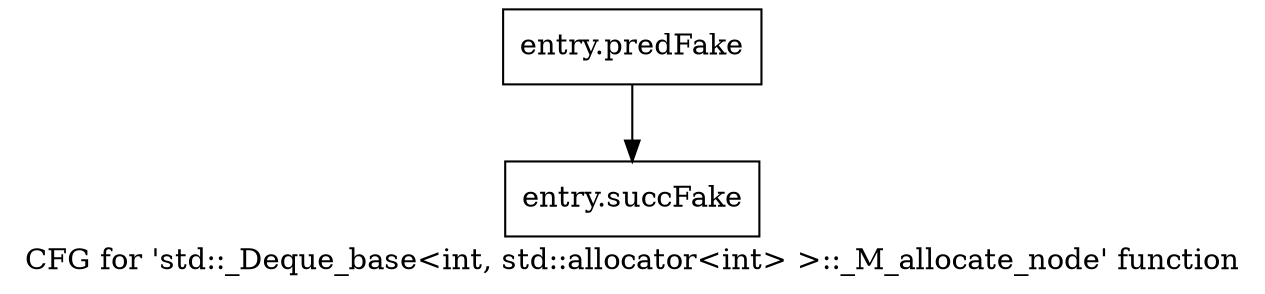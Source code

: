 digraph "CFG for 'std::_Deque_base\<int, std::allocator\<int\> \>::_M_allocate_node' function" {
	label="CFG for 'std::_Deque_base\<int, std::allocator\<int\> \>::_M_allocate_node' function";

	Node0x49e7e40 [shape=record,filename="",linenumber="",label="{entry.predFake}"];
	Node0x49e7e40 -> Node0x4a25560[ callList="" memoryops="" filename="/proj/xbuilds/2019.2_0801_1/installs/lin64/Vivado/HEAD/tps/lnx64/gcc-6.2.0/lib/gcc/x86_64-pc-linux-gnu/6.2.0/../../../../include/c++/6.2.0/bits/stl_deque.h"];
	Node0x4a25560 [shape=record,filename="/proj/xbuilds/2019.2_0801_1/installs/lin64/Vivado/HEAD/tps/lnx64/gcc-6.2.0/lib/gcc/x86_64-pc-linux-gnu/6.2.0/../../../../include/c++/6.2.0/bits/stl_deque.h",linenumber="600",label="{entry.succFake}"];
}
